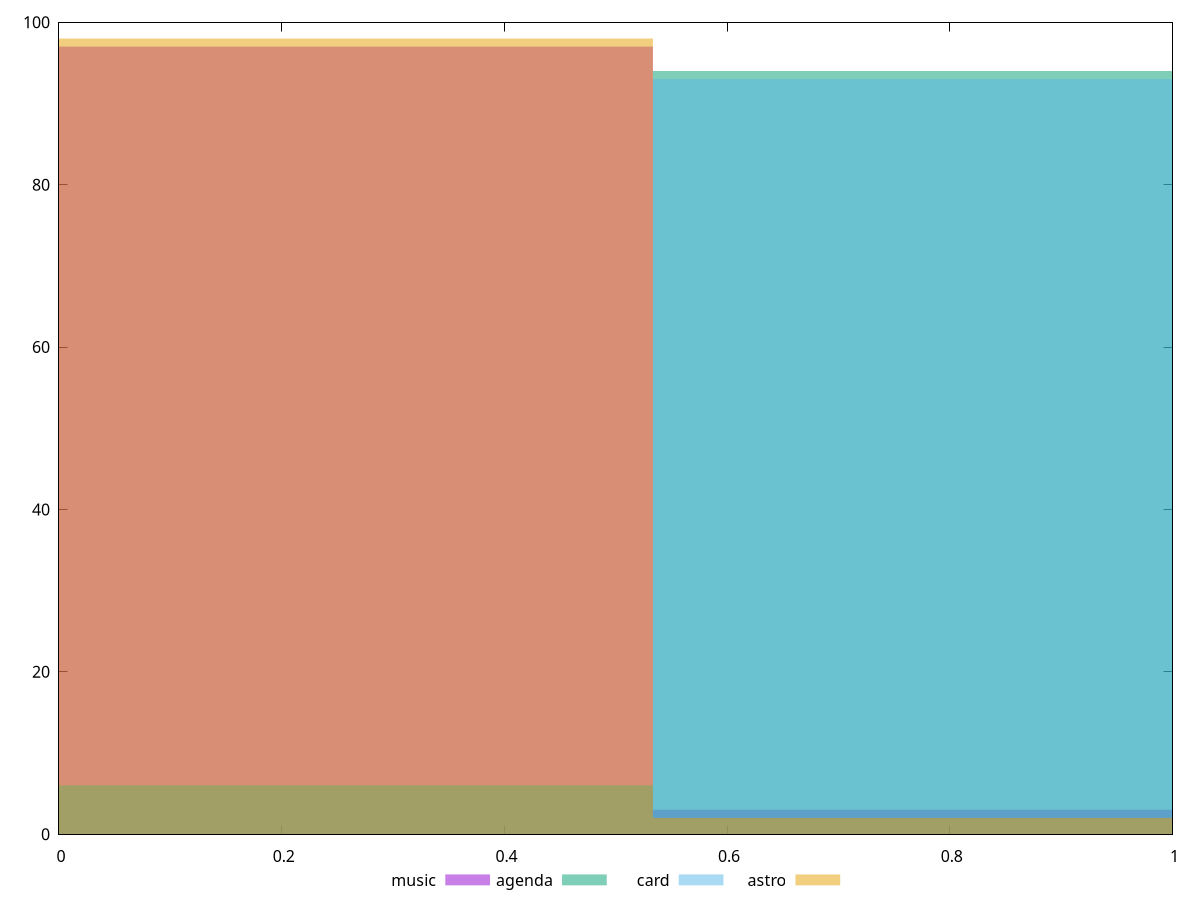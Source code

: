 reset

$music <<EOF
0 97
1.0667450311472646 3
EOF

$agenda <<EOF
0 6
1.0667450311472646 94
EOF

$card <<EOF
0 6
1.0667450311472646 93
EOF

$astro <<EOF
1.0667450311472646 2
0 98
EOF

set key outside below
set boxwidth 1.0667450311472646
set xrange [0:1]
set yrange [0:100]
set trange [0:100]
set style fill transparent solid 0.5 noborder
set terminal svg size 640, 520 enhanced background rgb 'white'
set output "report/report_00029_2021-02-24T13-36-40.390Z/estimated-input-latency/comparison/histogram/all_score.svg"

plot $music title "music" with boxes, \
     $agenda title "agenda" with boxes, \
     $card title "card" with boxes, \
     $astro title "astro" with boxes

reset
